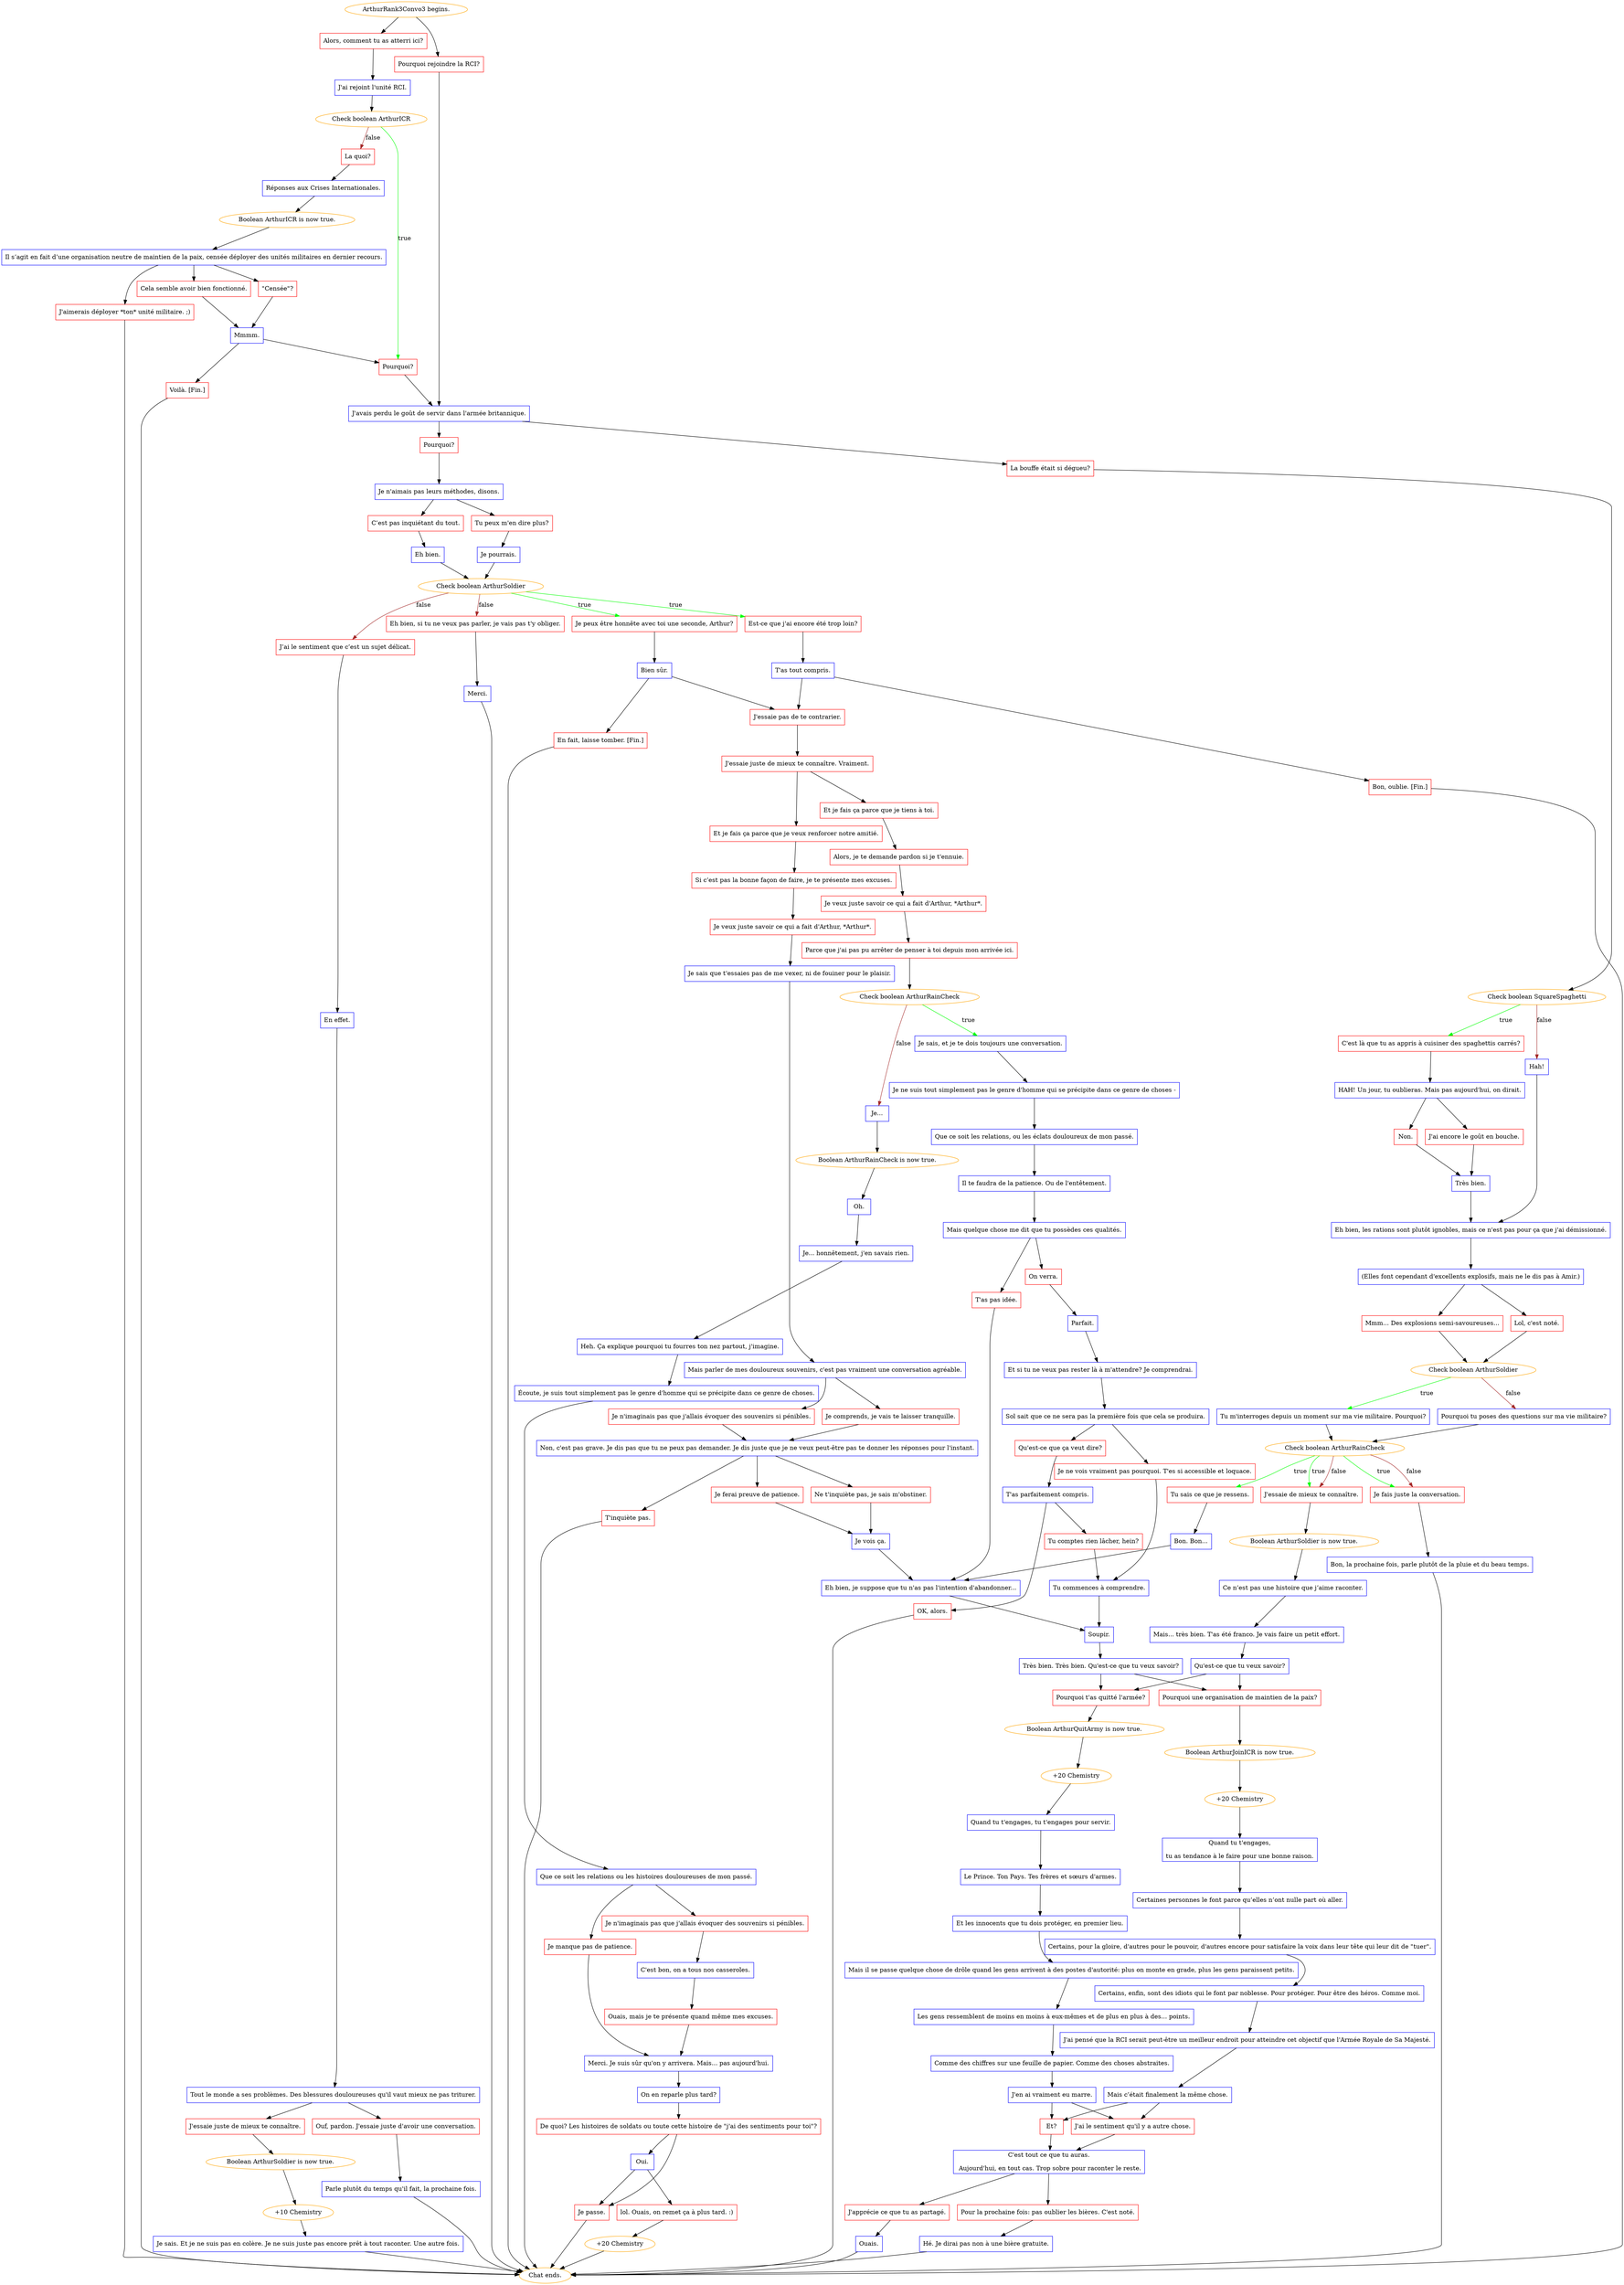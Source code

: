 digraph {
	"ArthurRank3Convo3 begins." [color=orange];
		"ArthurRank3Convo3 begins." -> j2390153475;
		"ArthurRank3Convo3 begins." -> j1015456773;
	j2390153475 [label="Alors, comment tu as atterri ici?",shape=box,color=red];
		j2390153475 -> j1313950748;
	j1015456773 [label="Pourquoi rejoindre la RCI?",shape=box,color=red];
		j1015456773 -> j3150094222;
	j1313950748 [label="J'ai rejoint l'unité RCI.",shape=box,color=blue];
		j1313950748 -> j700410498;
	j3150094222 [label="J'avais perdu le goût de servir dans l'armée britannique.",shape=box,color=blue];
		j3150094222 -> j353252725;
		j3150094222 -> j1361726531;
	j700410498 [label="Check boolean ArthurICR",color=orange];
		j700410498 -> j2557013715 [label=true,color=green];
		j700410498 -> j435502706 [label=false,color=brown];
	j353252725 [label="Pourquoi?",shape=box,color=red];
		j353252725 -> j1009514954;
	j1361726531 [label="La bouffe était si dégueu?",shape=box,color=red];
		j1361726531 -> j104787129;
	j2557013715 [label="Pourquoi?",shape=box,color=red];
		j2557013715 -> j3150094222;
	j435502706 [label="La quoi?",shape=box,color=red];
		j435502706 -> j3923769571;
	j1009514954 [label="Je n'aimais pas leurs méthodes, disons.",shape=box,color=blue];
		j1009514954 -> j3123371059;
		j1009514954 -> j1932823623;
	j104787129 [label="Check boolean SquareSpaghetti",color=orange];
		j104787129 -> j1423720072 [label=true,color=green];
		j104787129 -> j2814709413 [label=false,color=brown];
	j3923769571 [label="Réponses aux Crises Internationales.",shape=box,color=blue];
		j3923769571 -> j1269183516;
	j3123371059 [label="C’est pas inquiétant du tout.",shape=box,color=red];
		j3123371059 -> j2456612888;
	j1932823623 [label="Tu peux m'en dire plus?",shape=box,color=red];
		j1932823623 -> j3159247405;
	j1423720072 [label="C'est là que tu as appris à cuisiner des spaghettis carrés?",shape=box,color=red];
		j1423720072 -> j3934968395;
	j2814709413 [label="Hah!",shape=box,color=blue];
		j2814709413 -> j2140341798;
	j1269183516 [label="Boolean ArthurICR is now true.",color=orange];
		j1269183516 -> j1611288861;
	j2456612888 [label="Eh bien.",shape=box,color=blue];
		j2456612888 -> j2598616613;
	j3159247405 [label="Je pourrais.",shape=box,color=blue];
		j3159247405 -> j2598616613;
	j3934968395 [label="HAH! Un jour, tu oublieras. Mais pas aujourd'hui, on dirait.",shape=box,color=blue];
		j3934968395 -> j415052174;
		j3934968395 -> j3965169919;
	j2140341798 [label="Eh bien, les rations sont plutôt ignobles, mais ce n'est pas pour ça que j'ai démissionné.",shape=box,color=blue];
		j2140341798 -> j515856674;
	j1611288861 [label="Il s’agit en fait d’une organisation neutre de maintien de la paix, censée déployer des unités militaires en dernier recours.",shape=box,color=blue];
		j1611288861 -> j1065972046;
		j1611288861 -> j2233023174;
		j1611288861 -> j1626005610;
	j2598616613 [label="Check boolean ArthurSoldier",color=orange];
		j2598616613 -> j4171252239 [label=true,color=green];
		j2598616613 -> j2916908306 [label=true,color=green];
		j2598616613 -> j3630507509 [label=false,color=brown];
		j2598616613 -> j3685471251 [label=false,color=brown];
	j415052174 [label="Non.",shape=box,color=red];
		j415052174 -> j338750215;
	j3965169919 [label="J'ai encore le goût en bouche.",shape=box,color=red];
		j3965169919 -> j338750215;
	j515856674 [label="(Elles font cependant d'excellents explosifs, mais ne le dis pas à Amir.)",shape=box,color=blue];
		j515856674 -> j3302933654;
		j515856674 -> j914074831;
	j1065972046 [label="\"Censée\"?",shape=box,color=red];
		j1065972046 -> j3704915811;
	j2233023174 [label="Cela semble avoir bien fonctionné.",shape=box,color=red];
		j2233023174 -> j3704915811;
	j1626005610 [label="J'aimerais déployer *ton* unité militaire. ;)",shape=box,color=red];
		j1626005610 -> "Chat ends.";
	j4171252239 [label="Je peux être honnête avec toi une seconde, Arthur?",shape=box,color=red];
		j4171252239 -> j1338374062;
	j2916908306 [label="Est-ce que j'ai encore été trop loin?",shape=box,color=red];
		j2916908306 -> j241555653;
	j3630507509 [label="J’ai le sentiment que c’est un sujet délicat.",shape=box,color=red];
		j3630507509 -> j2337553918;
	j3685471251 [label="Eh bien, si tu ne veux pas parler, je vais pas t'y obliger.",shape=box,color=red];
		j3685471251 -> j975267011;
	j338750215 [label="Très bien.",shape=box,color=blue];
		j338750215 -> j2140341798;
	j3302933654 [label="Lol, c'est noté.",shape=box,color=red];
		j3302933654 -> j2458132265;
	j914074831 [label="Mmm... Des explosions semi-savoureuses...",shape=box,color=red];
		j914074831 -> j2458132265;
	j3704915811 [label="Mmmm.",shape=box,color=blue];
		j3704915811 -> j2557013715;
		j3704915811 -> j2104890780;
	"Chat ends." [color=orange];
	j1338374062 [label="Bien sûr.",shape=box,color=blue];
		j1338374062 -> j394449379;
		j1338374062 -> j3792763187;
	j241555653 [label="T'as tout compris.",shape=box,color=blue];
		j241555653 -> j394449379;
		j241555653 -> j1457247645;
	j2337553918 [label="En effet.",shape=box,color=blue];
		j2337553918 -> j4226735313;
	j975267011 [label="Merci.",shape=box,color=blue];
		j975267011 -> "Chat ends.";
	j2458132265 [label="Check boolean ArthurSoldier",color=orange];
		j2458132265 -> j33899731 [label=true,color=green];
		j2458132265 -> j3250887509 [label=false,color=brown];
	j2104890780 [label="Voilà. [Fin.]",shape=box,color=red];
		j2104890780 -> "Chat ends.";
	j394449379 [label="J'essaie pas de te contrarier.",shape=box,color=red];
		j394449379 -> j1968148605;
	j3792763187 [label="En fait, laisse tomber. [Fin.]",shape=box,color=red];
		j3792763187 -> "Chat ends.";
	j1457247645 [label="Bon, oublie. [Fin.]",shape=box,color=red];
		j1457247645 -> "Chat ends.";
	j4226735313 [label="Tout le monde a ses problèmes. Des blessures douloureuses qu'il vaut mieux ne pas triturer.",shape=box,color=blue];
		j4226735313 -> j2502853893;
		j4226735313 -> j3860071218;
	j33899731 [label="Tu m'interroges depuis un moment sur ma vie militaire. Pourquoi?",shape=box,color=blue];
		j33899731 -> j3736719020;
	j3250887509 [label="Pourquoi tu poses des questions sur ma vie militaire?",shape=box,color=blue];
		j3250887509 -> j3736719020;
	j1968148605 [label="J'essaie juste de mieux te connaître. Vraiment.",shape=box,color=red];
		j1968148605 -> j2354321444;
		j1968148605 -> j805956836;
	j2502853893 [label="Ouf, pardon. J'essaie juste d'avoir une conversation.",shape=box,color=red];
		j2502853893 -> j1788487348;
	j3860071218 [label="J'essaie juste de mieux te connaître.",shape=box,color=red];
		j3860071218 -> j4047533289;
	j3736719020 [label="Check boolean ArthurRainCheck",color=orange];
		j3736719020 -> j135955394 [label=true,color=green];
		j3736719020 -> j1598458322 [label=true,color=green];
		j3736719020 -> j2245896368 [label=true,color=green];
		j3736719020 -> j1598458322 [label=false,color=brown];
		j3736719020 -> j2245896368 [label=false,color=brown];
	j2354321444 [label="Et je fais ça parce que je veux renforcer notre amitié.",shape=box,color=red];
		j2354321444 -> j1522493626;
	j805956836 [label="Et je fais ça parce que je tiens à toi.",shape=box,color=red];
		j805956836 -> j2105372537;
	j1788487348 [label="Parle plutôt du temps qu'il fait, la prochaine fois.",shape=box,color=blue];
		j1788487348 -> "Chat ends.";
	j4047533289 [label="Boolean ArthurSoldier is now true.",color=orange];
		j4047533289 -> j2867420643;
	j135955394 [label="Tu sais ce que je ressens.",shape=box,color=red];
		j135955394 -> j3593787537;
	j1598458322 [label="J'essaie de mieux te connaître.",shape=box,color=red];
		j1598458322 -> j1189305689;
	j2245896368 [label="Je fais juste la conversation.",shape=box,color=red];
		j2245896368 -> j970866601;
	j1522493626 [label="Si c’est pas la bonne façon de faire, je te présente mes excuses.",shape=box,color=red];
		j1522493626 -> j950956592;
	j2105372537 [label="Alors, je te demande pardon si je t'ennuie.",shape=box,color=red];
		j2105372537 -> j3895091062;
	j2867420643 [label="+10 Chemistry",color=orange];
		j2867420643 -> j4083740998;
	j3593787537 [label="Bon. Bon...",shape=box,color=blue];
		j3593787537 -> j16763431;
	j1189305689 [label="Boolean ArthurSoldier is now true.",color=orange];
		j1189305689 -> j3887694697;
	j970866601 [label="Bon, la prochaine fois, parle plutôt de la pluie et du beau temps.",shape=box,color=blue];
		j970866601 -> "Chat ends.";
	j950956592 [label="Je veux juste savoir ce qui a fait d'Arthur, *Arthur*.",shape=box,color=red];
		j950956592 -> j3502302729;
	j3895091062 [label="Je veux juste savoir ce qui a fait d'Arthur, *Arthur*.",shape=box,color=red];
		j3895091062 -> j2356503751;
	j4083740998 [label="Je sais. Et je ne suis pas en colère. Je ne suis juste pas encore prêt à tout raconter. Une autre fois.",shape=box,color=blue];
		j4083740998 -> "Chat ends.";
	j16763431 [label="Eh bien, je suppose que tu n'as pas l'intention d'abandonner...",shape=box,color=blue];
		j16763431 -> j2299058416;
	j3887694697 [label="Ce n’est pas une histoire que j’aime raconter.",shape=box,color=blue];
		j3887694697 -> j2789656844;
	j3502302729 [label="Je sais que t'essaies pas de me vexer, ni de fouiner pour le plaisir.",shape=box,color=blue];
		j3502302729 -> j3179920617;
	j2356503751 [label="Parce que j'ai pas pu arrêter de penser à toi depuis mon arrivée ici.",shape=box,color=red];
		j2356503751 -> j1736351653;
	j2299058416 [label="Soupir.",shape=box,color=blue];
		j2299058416 -> j765664966;
	j2789656844 [label="Mais... très bien. T'as été franco. Je vais faire un petit effort.",shape=box,color=blue];
		j2789656844 -> j331831698;
	j3179920617 [label="Mais parler de mes douloureux souvenirs, c'est pas vraiment une conversation agréable.",shape=box,color=blue];
		j3179920617 -> j2993395462;
		j3179920617 -> j3190640054;
	j1736351653 [label="Check boolean ArthurRainCheck",color=orange];
		j1736351653 -> j2160595273 [label=true,color=green];
		j1736351653 -> j1302890766 [label=false,color=brown];
	j765664966 [label="Très bien. Très bien. Qu'est-ce que tu veux savoir?",shape=box,color=blue];
		j765664966 -> j1062818671;
		j765664966 -> j3123286770;
	j331831698 [label="Qu'est-ce que tu veux savoir?",shape=box,color=blue];
		j331831698 -> j1062818671;
		j331831698 -> j3123286770;
	j2993395462 [label="Je comprends, je vais te laisser tranquille.",shape=box,color=red];
		j2993395462 -> j447002256;
	j3190640054 [label="Je n'imaginais pas que j'allais évoquer des souvenirs si pénibles.",shape=box,color=red];
		j3190640054 -> j447002256;
	j2160595273 [label="Je sais, et je te dois toujours une conversation.",shape=box,color=blue];
		j2160595273 -> j374238944;
	j1302890766 [label="Je...",shape=box,color=blue];
		j1302890766 -> j4127220404;
	j1062818671 [label="Pourquoi t'as quitté l'armée?",shape=box,color=red];
		j1062818671 -> j3843365517;
	j3123286770 [label="Pourquoi une organisation de maintien de la paix?",shape=box,color=red];
		j3123286770 -> j2897260038;
	j447002256 [label="Non, c'est pas grave. Je dis pas que tu ne peux pas demander. Je dis juste que je ne veux peut-être pas te donner les réponses pour l'instant.",shape=box,color=blue];
		j447002256 -> j2973734851;
		j447002256 -> j1357862513;
		j447002256 -> j1625137901;
	j374238944 [label="Je ne suis tout simplement pas le genre d'homme qui se précipite dans ce genre de choses -",shape=box,color=blue];
		j374238944 -> j1295205403;
	j4127220404 [label="Boolean ArthurRainCheck is now true.",color=orange];
		j4127220404 -> j1104438283;
	j3843365517 [label="Boolean ArthurQuitArmy is now true.",color=orange];
		j3843365517 -> j174836521;
	j2897260038 [label="Boolean ArthurJoinICR is now true.",color=orange];
		j2897260038 -> j2380680869;
	j2973734851 [label="Je ferai preuve de patience.",shape=box,color=red];
		j2973734851 -> j787678575;
	j1357862513 [label="Ne t'inquiète pas, je sais m'obstiner.",shape=box,color=red];
		j1357862513 -> j787678575;
	j1625137901 [label="T'inquiète pas.",shape=box,color=red];
		j1625137901 -> "Chat ends.";
	j1295205403 [label="Que ce soit les relations, ou les éclats douloureux de mon passé.",shape=box,color=blue];
		j1295205403 -> j1382904432;
	j1104438283 [label="Oh.",shape=box,color=blue];
		j1104438283 -> j2442005107;
	j174836521 [label="+20 Chemistry",color=orange];
		j174836521 -> j611865009;
	j2380680869 [label="+20 Chemistry",color=orange];
		j2380680869 -> j3099673210;
	j787678575 [label="Je vois ça.",shape=box,color=blue];
		j787678575 -> j16763431;
	j1382904432 [label="Il te faudra de la patience. Ou de l'entêtement.",shape=box,color=blue];
		j1382904432 -> j2010267905;
	j2442005107 [label="Je... honnêtement, j'en savais rien.",shape=box,color=blue];
		j2442005107 -> j1294420304;
	j611865009 [label="Quand tu t'engages, tu t'engages pour servir.",shape=box,color=blue];
		j611865009 -> j1414578356;
	j3099673210 [label="Quand tu t'engages,
tu as tendance à le faire pour une bonne raison.",shape=box,color=blue];
		j3099673210 -> j1565262680;
	j2010267905 [label="Mais quelque chose me dit que tu possèdes ces qualités.",shape=box,color=blue];
		j2010267905 -> j4005778495;
		j2010267905 -> j1025799630;
	j1294420304 [label="Heh. Ça explique pourquoi tu fourres ton nez partout, j'imagine.",shape=box,color=blue];
		j1294420304 -> j2149000371;
	j1414578356 [label="Le Prince. Ton Pays. Tes frères et sœurs d'armes.",shape=box,color=blue];
		j1414578356 -> j2512409173;
	j1565262680 [label="Certaines personnes le font parce qu’elles n’ont nulle part où aller.",shape=box,color=blue];
		j1565262680 -> j954057825;
	j4005778495 [label="On verra.",shape=box,color=red];
		j4005778495 -> j1900792949;
	j1025799630 [label="T'as pas idée.",shape=box,color=red];
		j1025799630 -> j16763431;
	j2149000371 [label="Écoute, je suis tout simplement pas le genre d'homme qui se précipite dans ce genre de choses.",shape=box,color=blue];
		j2149000371 -> j430562497;
	j2512409173 [label="Et les innocents que tu dois protéger, en premier lieu.",shape=box,color=blue];
		j2512409173 -> j3493256427;
	j954057825 [label="Certains, pour la gloire, d'autres pour le pouvoir, d'autres encore pour satisfaire la voix dans leur tête qui leur dit de \"tuer\".",shape=box,color=blue];
		j954057825 -> j281762289;
	j1900792949 [label="Parfait.",shape=box,color=blue];
		j1900792949 -> j3100167035;
	j430562497 [label="Que ce soit les relations ou les histoires douloureuses de mon passé.",shape=box,color=blue];
		j430562497 -> j52342985;
		j430562497 -> j2480926637;
	j3493256427 [label="Mais il se passe quelque chose de drôle quand les gens arrivent à des postes d'autorité: plus on monte en grade, plus les gens paraissent petits.",shape=box,color=blue];
		j3493256427 -> j3529167439;
	j281762289 [label="Certains, enfin, sont des idiots qui le font par noblesse. Pour protéger. Pour être des héros. Comme moi.",shape=box,color=blue];
		j281762289 -> j4168769425;
	j3100167035 [label="Et si tu ne veux pas rester là à m'attendre? Je comprendrai.",shape=box,color=blue];
		j3100167035 -> j214779721;
	j52342985 [label="Je n'imaginais pas que j'allais évoquer des souvenirs si pénibles.",shape=box,color=red];
		j52342985 -> j1066310915;
	j2480926637 [label="Je manque pas de patience.",shape=box,color=red];
		j2480926637 -> j3820196606;
	j3529167439 [label="Les gens ressemblent de moins en moins à eux-mêmes et de plus en plus à des... points.",shape=box,color=blue];
		j3529167439 -> j3036503882;
	j4168769425 [label="J'ai pensé que la RCI serait peut-être un meilleur endroit pour atteindre cet objectif que l'Armée Royale de Sa Majesté.",shape=box,color=blue];
		j4168769425 -> j3848482125;
	j214779721 [label="Sol sait que ce ne sera pas la première fois que cela se produira.",shape=box,color=blue];
		j214779721 -> j4213137319;
		j214779721 -> j602822710;
	j1066310915 [label="C'est bon, on a tous nos casseroles.",shape=box,color=blue];
		j1066310915 -> j3763530177;
	j3820196606 [label="Merci. Je suis sûr qu'on y arrivera. Mais... pas aujourd'hui.",shape=box,color=blue];
		j3820196606 -> j4168565931;
	j3036503882 [label="Comme des chiffres sur une feuille de papier. Comme des choses abstraites.",shape=box,color=blue];
		j3036503882 -> j2893231508;
	j3848482125 [label="Mais c’était finalement la même chose.",shape=box,color=blue];
		j3848482125 -> j3763290286;
		j3848482125 -> j1791763217;
	j4213137319 [label="Qu'est-ce que ça veut dire?",shape=box,color=red];
		j4213137319 -> j3106188536;
	j602822710 [label="Je ne vois vraiment pas pourquoi. T'es si accessible et loquace.",shape=box,color=red];
		j602822710 -> j2128142666;
	j3763530177 [label="Ouais, mais je te présente quand même mes excuses.",shape=box,color=red];
		j3763530177 -> j3820196606;
	j4168565931 [label="On en reparle plus tard?",shape=box,color=blue];
		j4168565931 -> j1713053975;
	j2893231508 [label="J'en ai vraiment eu marre.",shape=box,color=blue];
		j2893231508 -> j1791763217;
		j2893231508 -> j3763290286;
	j3763290286 [label="Et?",shape=box,color=red];
		j3763290286 -> j828028431;
	j1791763217 [label="J'ai le sentiment qu'il y a autre chose.",shape=box,color=red];
		j1791763217 -> j828028431;
	j3106188536 [label="T'as parfaitement compris.",shape=box,color=blue];
		j3106188536 -> j5702276;
		j3106188536 -> j873801277;
	j2128142666 [label="Tu commences à comprendre.",shape=box,color=blue];
		j2128142666 -> j2299058416;
	j1713053975 [label="De quoi? Les histoires de soldats ou toute cette histoire de \"j'ai des sentiments pour toi\"?",shape=box,color=red];
		j1713053975 -> j3688550570;
		j1713053975 -> j2050146049;
	j828028431 [label="C'est tout ce que tu auras.
 Aujourd'hui, en tout cas. Trop sobre pour raconter le reste.",shape=box,color=blue];
		j828028431 -> j3004388121;
		j828028431 -> j2304860448;
	j5702276 [label="OK, alors.",shape=box,color=red];
		j5702276 -> "Chat ends.";
	j873801277 [label="Tu comptes rien lâcher, hein?",shape=box,color=red];
		j873801277 -> j2128142666;
	j3688550570 [label="Oui.",shape=box,color=blue];
		j3688550570 -> j2282571569;
		j3688550570 -> j2050146049;
	j2050146049 [label="Je passe.",shape=box,color=red];
		j2050146049 -> "Chat ends.";
	j3004388121 [label="J'apprécie ce que tu as partagé.",shape=box,color=red];
		j3004388121 -> j1897152307;
	j2304860448 [label="Pour la prochaine fois: pas oublier les bières. C'est noté.",shape=box,color=red];
		j2304860448 -> j1680309451;
	j2282571569 [label="lol. Ouais, on remet ça à plus tard. :)",shape=box,color=red];
		j2282571569 -> j367054140;
	j1897152307 [label="Ouais.",shape=box,color=blue];
		j1897152307 -> "Chat ends.";
	j1680309451 [label="Hé. Je dirai pas non à une bière gratuite.",shape=box,color=blue];
		j1680309451 -> "Chat ends.";
	j367054140 [label="+20 Chemistry",color=orange];
		j367054140 -> "Chat ends.";
}